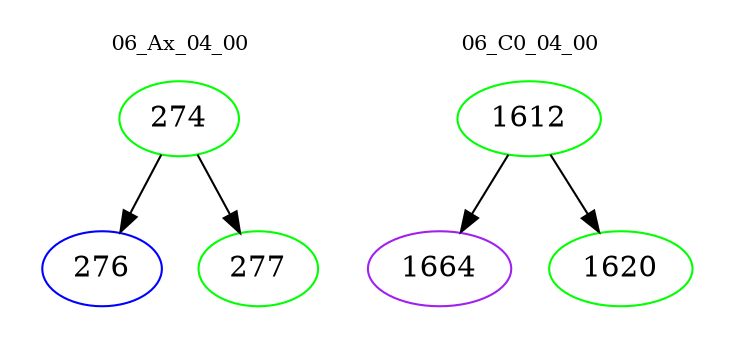 digraph{
subgraph cluster_0 {
color = white
label = "06_Ax_04_00";
fontsize=10;
T0_274 [label="274", color="green"]
T0_274 -> T0_276 [color="black"]
T0_276 [label="276", color="blue"]
T0_274 -> T0_277 [color="black"]
T0_277 [label="277", color="green"]
}
subgraph cluster_1 {
color = white
label = "06_C0_04_00";
fontsize=10;
T1_1612 [label="1612", color="green"]
T1_1612 -> T1_1664 [color="black"]
T1_1664 [label="1664", color="purple"]
T1_1612 -> T1_1620 [color="black"]
T1_1620 [label="1620", color="green"]
}
}

